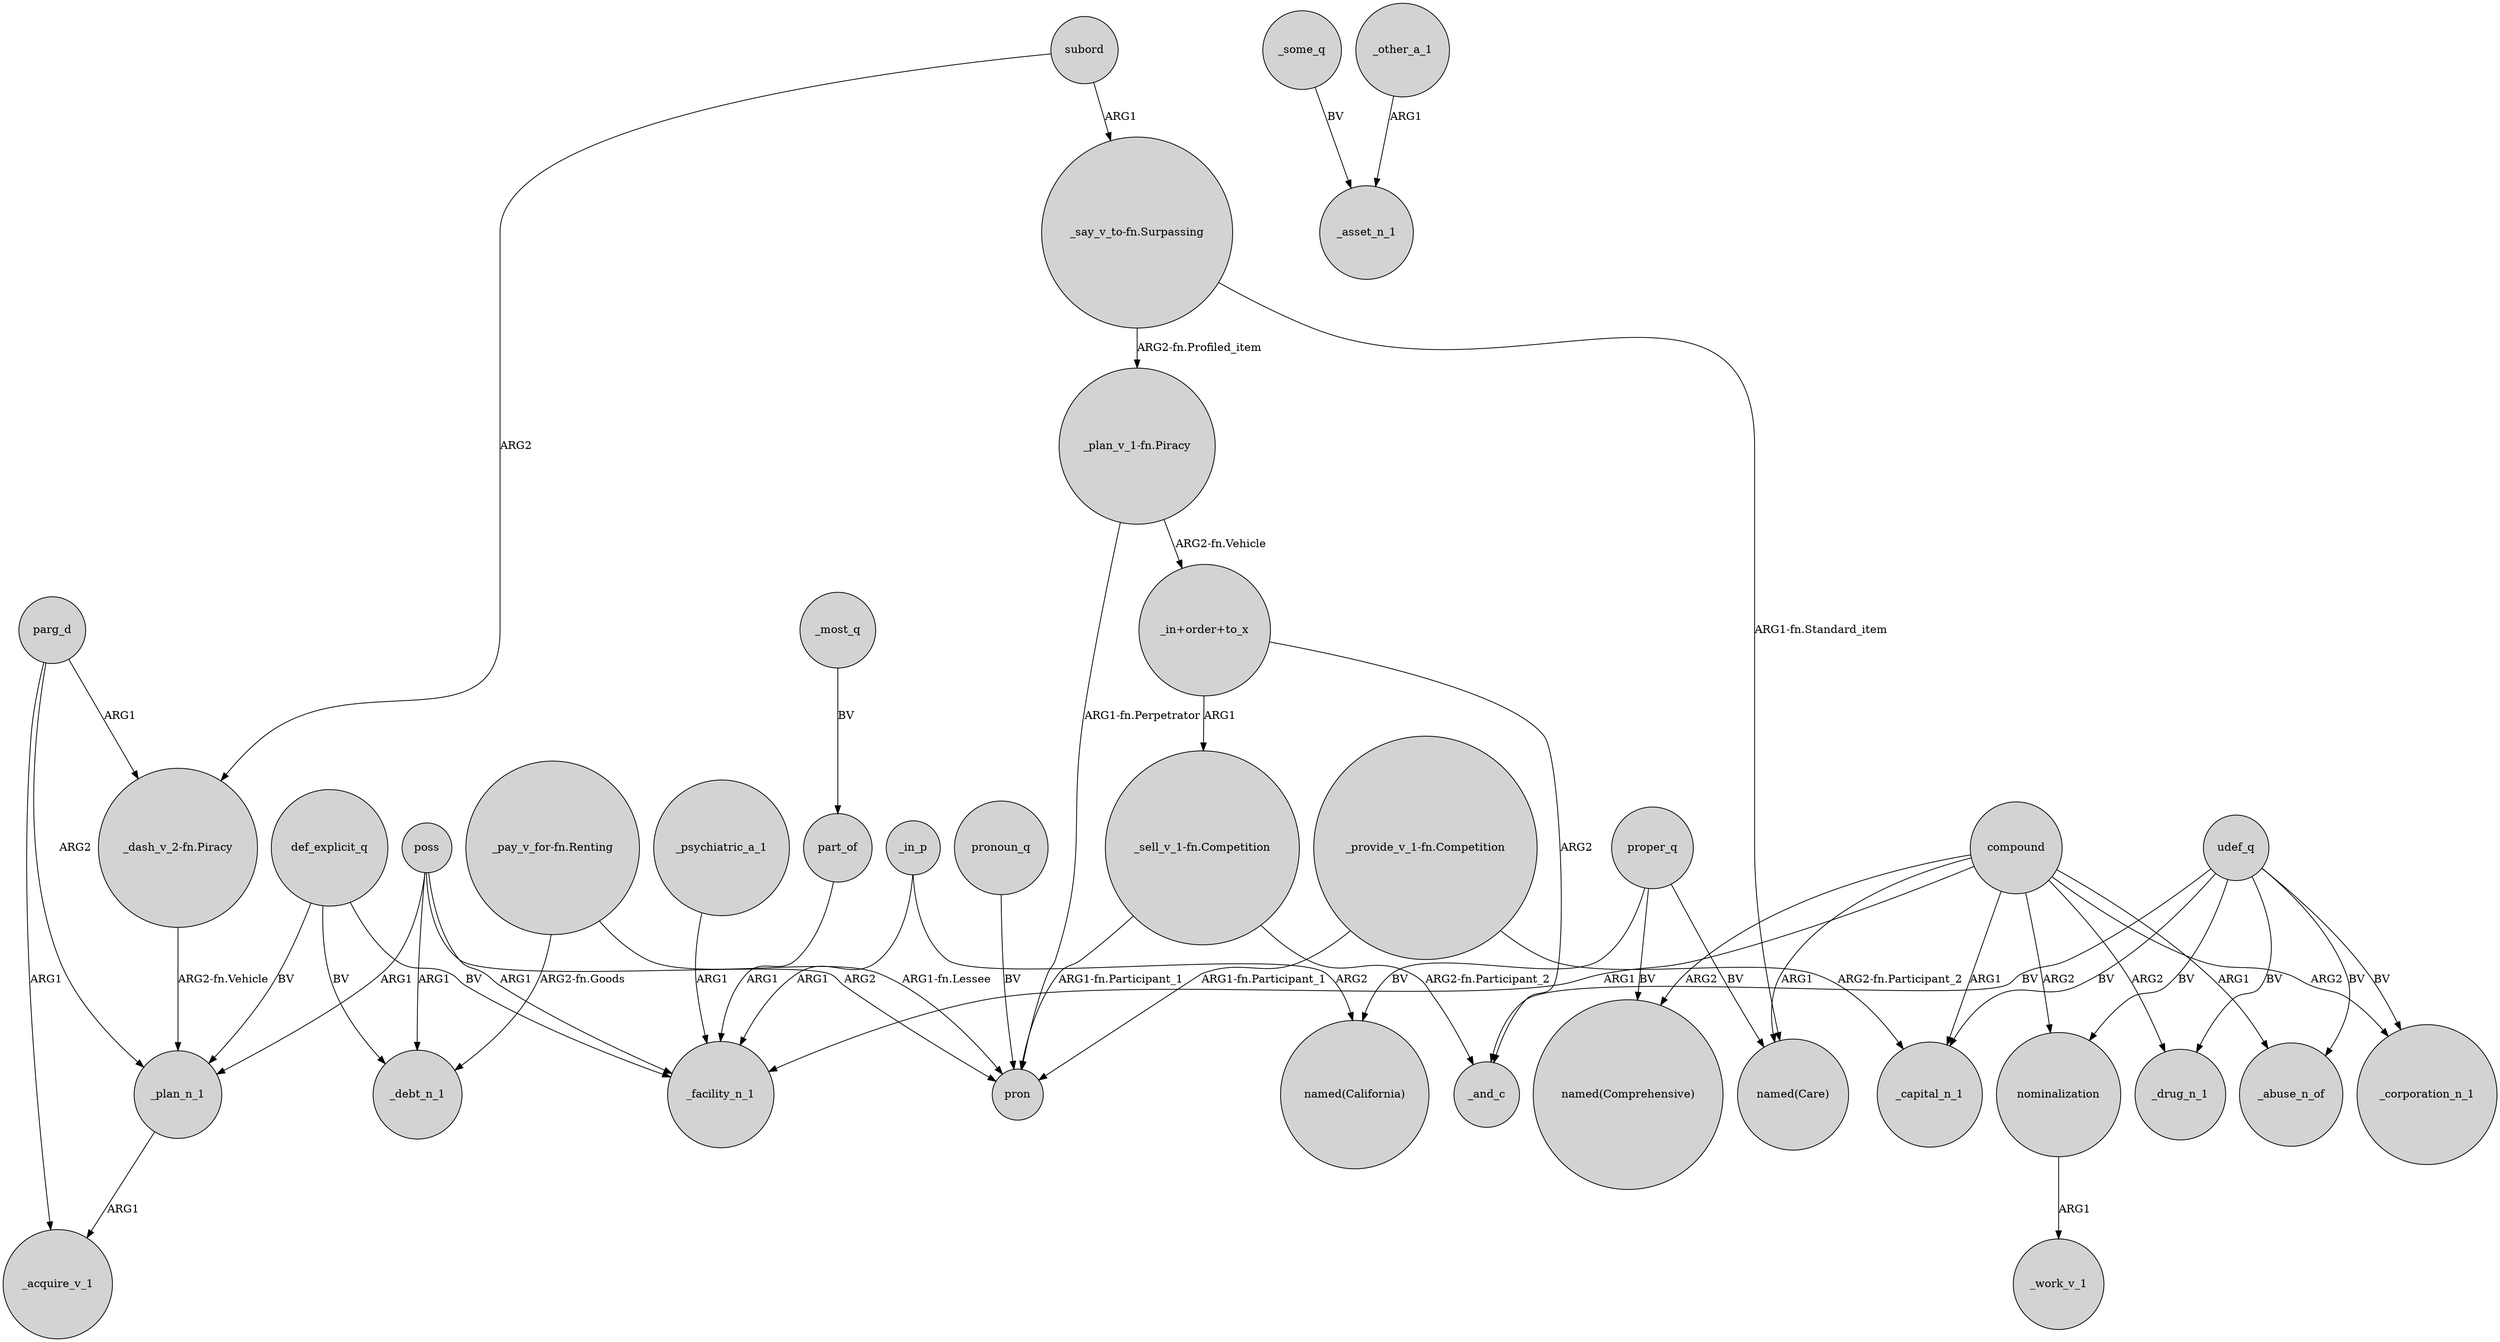 digraph {
	node [shape=circle style=filled]
	parg_d -> "_dash_v_2-fn.Piracy" [label=ARG1]
	compound -> _abuse_n_of [label=ARG1]
	"_pay_v_for-fn.Renting" -> pron [label="ARG1-fn.Lessee"]
	subord -> "_say_v_to-fn.Surpassing" [label=ARG1]
	subord -> "_dash_v_2-fn.Piracy" [label=ARG2]
	def_explicit_q -> _plan_n_1 [label=BV]
	poss -> _debt_n_1 [label=ARG1]
	_in_p -> _facility_n_1 [label=ARG1]
	"_say_v_to-fn.Surpassing" -> "named(Care)" [label="ARG1-fn.Standard_item"]
	udef_q -> nominalization [label=BV]
	_psychiatric_a_1 -> _facility_n_1 [label=ARG1]
	parg_d -> _plan_n_1 [label=ARG2]
	def_explicit_q -> _debt_n_1 [label=BV]
	"_plan_v_1-fn.Piracy" -> pron [label="ARG1-fn.Perpetrator"]
	compound -> _facility_n_1 [label=ARG1]
	udef_q -> _and_c [label=BV]
	_some_q -> _asset_n_1 [label=BV]
	parg_d -> _acquire_v_1 [label=ARG1]
	udef_q -> _drug_n_1 [label=BV]
	proper_q -> "named(Comprehensive)" [label=BV]
	"_provide_v_1-fn.Competition" -> pron [label="ARG1-fn.Participant_1"]
	compound -> nominalization [label=ARG2]
	"_sell_v_1-fn.Competition" -> _and_c [label="ARG2-fn.Participant_2"]
	pronoun_q -> pron [label=BV]
	poss -> pron [label=ARG2]
	poss -> _facility_n_1 [label=ARG1]
	_plan_n_1 -> _acquire_v_1 [label=ARG1]
	poss -> _plan_n_1 [label=ARG1]
	_most_q -> part_of [label=BV]
	udef_q -> _capital_n_1 [label=BV]
	nominalization -> _work_v_1 [label=ARG1]
	compound -> _capital_n_1 [label=ARG1]
	"_in+order+to_x" -> _and_c [label=ARG2]
	"_pay_v_for-fn.Renting" -> _debt_n_1 [label="ARG2-fn.Goods"]
	"_dash_v_2-fn.Piracy" -> _plan_n_1 [label="ARG2-fn.Vehicle"]
	compound -> _corporation_n_1 [label=ARG2]
	udef_q -> _corporation_n_1 [label=BV]
	"_plan_v_1-fn.Piracy" -> "_in+order+to_x" [label="ARG2-fn.Vehicle"]
	"_sell_v_1-fn.Competition" -> pron [label="ARG1-fn.Participant_1"]
	udef_q -> _abuse_n_of [label=BV]
	compound -> "named(Comprehensive)" [label=ARG2]
	compound -> "named(Care)" [label=ARG1]
	proper_q -> "named(California)" [label=BV]
	part_of -> _facility_n_1 [label=ARG1]
	"_provide_v_1-fn.Competition" -> _capital_n_1 [label="ARG2-fn.Participant_2"]
	"_in+order+to_x" -> "_sell_v_1-fn.Competition" [label=ARG1]
	_other_a_1 -> _asset_n_1 [label=ARG1]
	def_explicit_q -> _facility_n_1 [label=BV]
	proper_q -> "named(Care)" [label=BV]
	_in_p -> "named(California)" [label=ARG2]
	"_say_v_to-fn.Surpassing" -> "_plan_v_1-fn.Piracy" [label="ARG2-fn.Profiled_item"]
	compound -> _drug_n_1 [label=ARG2]
}

